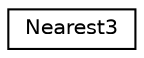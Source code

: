 digraph "Graphical Class Hierarchy"
{
 // LATEX_PDF_SIZE
  edge [fontname="Helvetica",fontsize="10",labelfontname="Helvetica",labelfontsize="10"];
  node [fontname="Helvetica",fontsize="10",shape=record];
  rankdir="LR";
  Node0 [label="Nearest3",height=0.2,width=0.4,color="black", fillcolor="white", style="filled",URL="$classNearest3.html",tooltip="Simple topology generator."];
}
